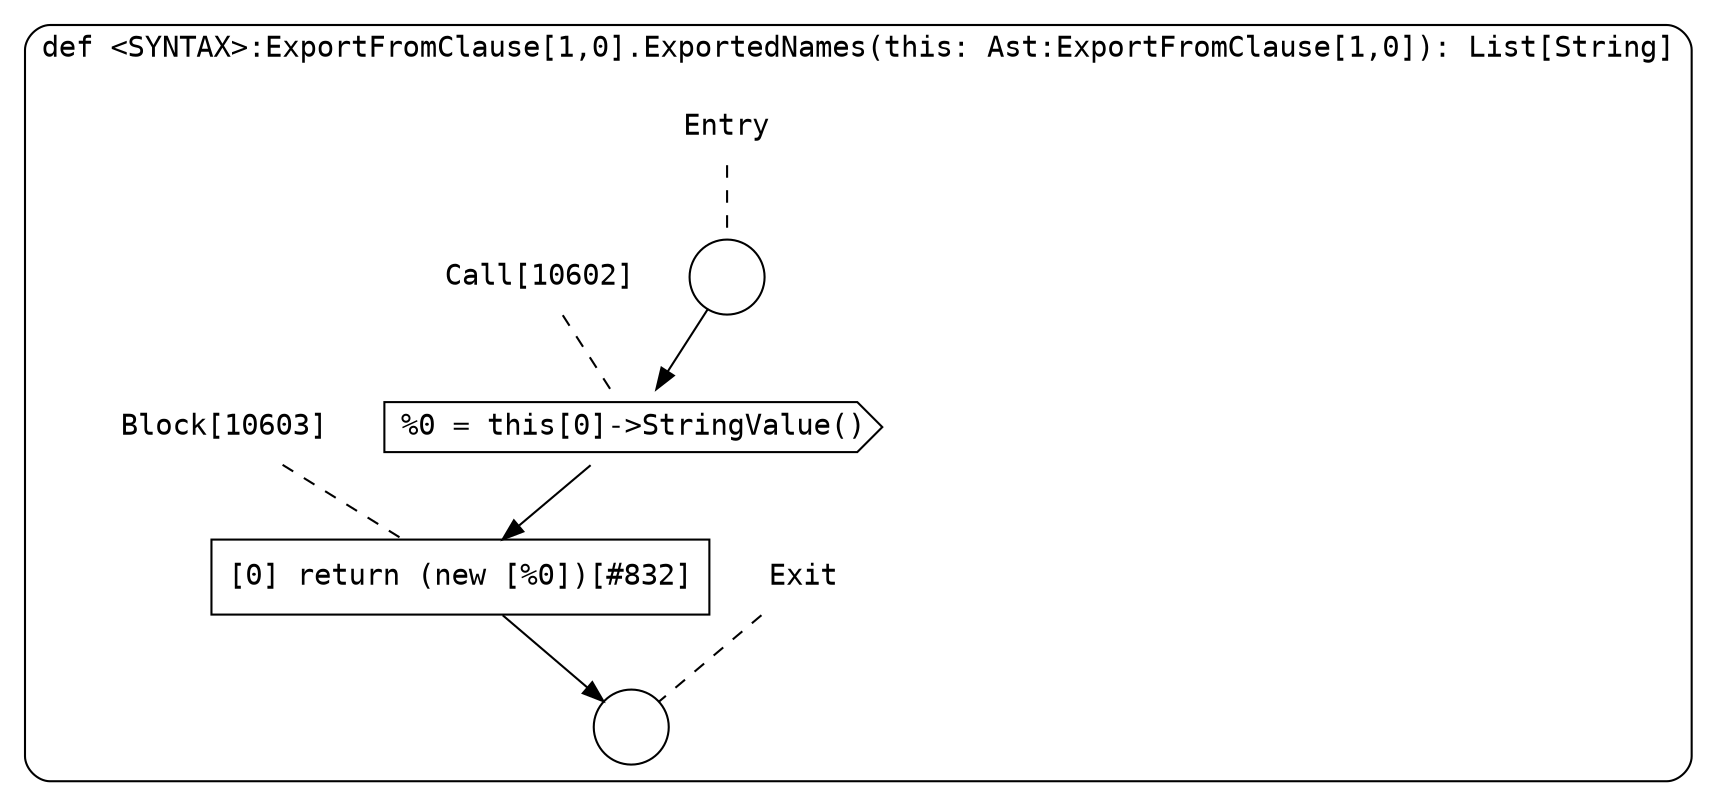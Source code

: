 digraph {
  graph [fontname = "Consolas"]
  node [fontname = "Consolas"]
  edge [fontname = "Consolas"]
  subgraph cluster1942 {
    label = "def <SYNTAX>:ExportFromClause[1,0].ExportedNames(this: Ast:ExportFromClause[1,0]): List[String]"
    style = rounded
    cluster1942_entry_name [shape=none, label=<<font color="black">Entry</font>>]
    cluster1942_entry_name -> cluster1942_entry [arrowhead=none, color="black", style=dashed]
    cluster1942_entry [shape=circle label=" " color="black" fillcolor="white" style=filled]
    cluster1942_entry -> node10602 [color="black"]
    cluster1942_exit_name [shape=none, label=<<font color="black">Exit</font>>]
    cluster1942_exit_name -> cluster1942_exit [arrowhead=none, color="black", style=dashed]
    cluster1942_exit [shape=circle label=" " color="black" fillcolor="white" style=filled]
    node10602_name [shape=none, label=<<font color="black">Call[10602]</font>>]
    node10602_name -> node10602 [arrowhead=none, color="black", style=dashed]
    node10602 [shape=cds, label=<<font color="black">%0 = this[0]-&gt;StringValue()</font>> color="black" fillcolor="white", style=filled]
    node10602 -> node10603 [color="black"]
    node10603_name [shape=none, label=<<font color="black">Block[10603]</font>>]
    node10603_name -> node10603 [arrowhead=none, color="black", style=dashed]
    node10603 [shape=box, label=<<font color="black">[0] return (new [%0])[#832]<BR ALIGN="LEFT"/></font>> color="black" fillcolor="white", style=filled]
    node10603 -> cluster1942_exit [color="black"]
  }
}